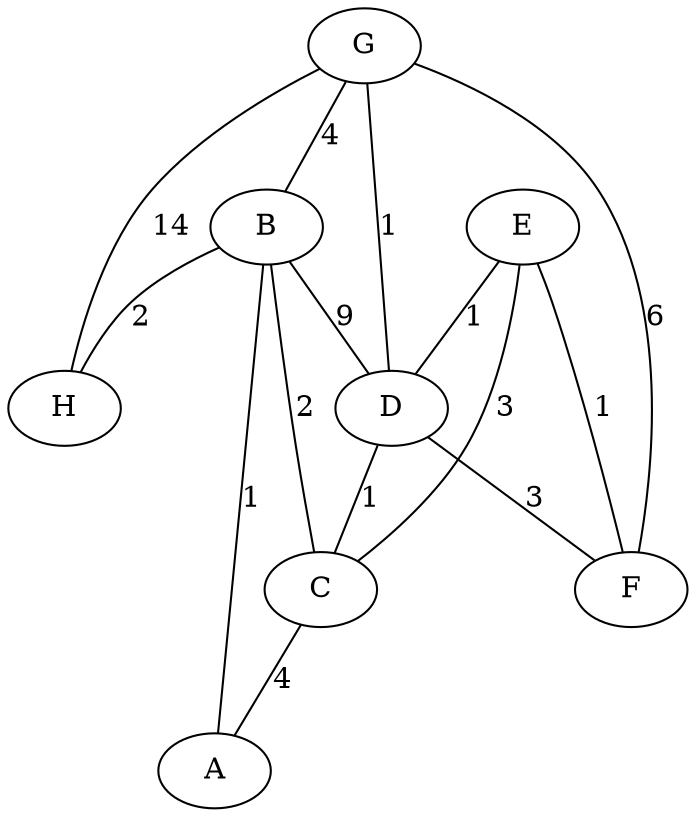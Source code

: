 graph G {
B--H [label="2"];
B--C [label="2"];
B--D [label="9"];
B--A [label="1"];
C--A [label="4"];
E--C [label="3"];
D--C [label="1"];
E--D [label="1"];
E--F [label="1"];
G--F [label="6"];
G--D [label="1"];
D--F [label="3"];
G--H [label="14"];
G--B [label="4"];
}
